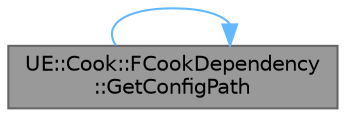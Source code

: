 digraph "UE::Cook::FCookDependency::GetConfigPath"
{
 // INTERACTIVE_SVG=YES
 // LATEX_PDF_SIZE
  bgcolor="transparent";
  edge [fontname=Helvetica,fontsize=10,labelfontname=Helvetica,labelfontsize=10];
  node [fontname=Helvetica,fontsize=10,shape=box,height=0.2,width=0.4];
  rankdir="RL";
  Node1 [id="Node000001",label="UE::Cook::FCookDependency\l::GetConfigPath",height=0.2,width=0.4,color="gray40", fillcolor="grey60", style="filled", fontcolor="black",tooltip="Returns the full path of the config access (e.g."];
  Node1 -> Node1 [id="edge1_Node000001_Node000001",dir="back",color="steelblue1",style="solid",tooltip=" "];
}
